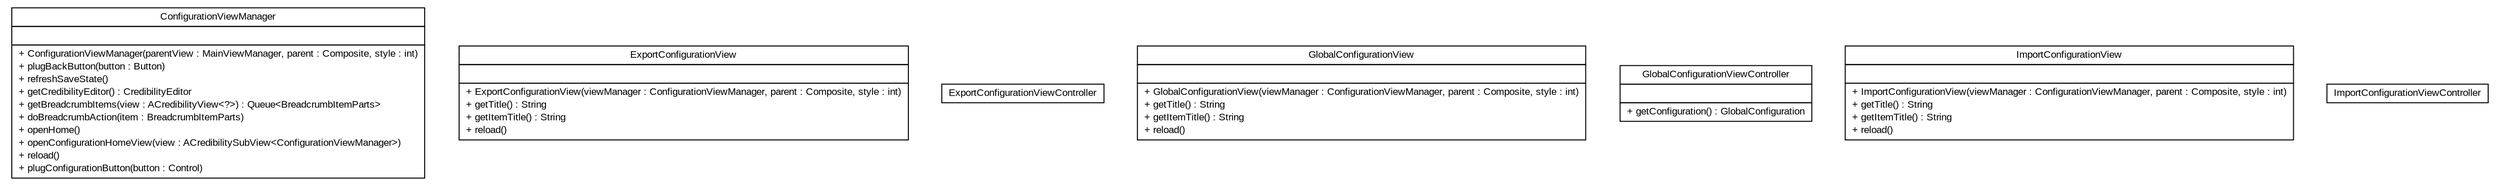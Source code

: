 #!/usr/local/bin/dot
#
# Class diagram 
# Generated by UMLGraph version R5_6-24-gf6e263 (http://www.umlgraph.org/)
#

digraph G {
	edge [fontname="arial",fontsize=10,labelfontname="arial",labelfontsize=10];
	node [fontname="arial",fontsize=10,shape=plaintext];
	nodesep=0.25;
	ranksep=0.5;
	// gov.sandia.cf.parts.ui.configuration.ConfigurationViewManager
	c20121 [label=<<table title="gov.sandia.cf.parts.ui.configuration.ConfigurationViewManager" border="0" cellborder="1" cellspacing="0" cellpadding="2" port="p" href="./ConfigurationViewManager.html">
		<tr><td><table border="0" cellspacing="0" cellpadding="1">
<tr><td align="center" balign="center"> ConfigurationViewManager </td></tr>
		</table></td></tr>
		<tr><td><table border="0" cellspacing="0" cellpadding="1">
<tr><td align="left" balign="left">  </td></tr>
		</table></td></tr>
		<tr><td><table border="0" cellspacing="0" cellpadding="1">
<tr><td align="left" balign="left"> + ConfigurationViewManager(parentView : MainViewManager, parent : Composite, style : int) </td></tr>
<tr><td align="left" balign="left"> + plugBackButton(button : Button) </td></tr>
<tr><td align="left" balign="left"> + refreshSaveState() </td></tr>
<tr><td align="left" balign="left"> + getCredibilityEditor() : CredibilityEditor </td></tr>
<tr><td align="left" balign="left"> + getBreadcrumbItems(view : ACredibilityView&lt;?&gt;) : Queue&lt;BreadcrumbItemParts&gt; </td></tr>
<tr><td align="left" balign="left"> + doBreadcrumbAction(item : BreadcrumbItemParts) </td></tr>
<tr><td align="left" balign="left"> + openHome() </td></tr>
<tr><td align="left" balign="left"> + openConfigurationHomeView(view : ACredibilitySubView&lt;ConfigurationViewManager&gt;) </td></tr>
<tr><td align="left" balign="left"> + reload() </td></tr>
<tr><td align="left" balign="left"> + plugConfigurationButton(button : Control) </td></tr>
		</table></td></tr>
		</table>>, URL="./ConfigurationViewManager.html", fontname="arial", fontcolor="black", fontsize=10.0];
	// gov.sandia.cf.parts.ui.configuration.ExportConfigurationView
	c20122 [label=<<table title="gov.sandia.cf.parts.ui.configuration.ExportConfigurationView" border="0" cellborder="1" cellspacing="0" cellpadding="2" port="p" href="./ExportConfigurationView.html">
		<tr><td><table border="0" cellspacing="0" cellpadding="1">
<tr><td align="center" balign="center"> ExportConfigurationView </td></tr>
		</table></td></tr>
		<tr><td><table border="0" cellspacing="0" cellpadding="1">
<tr><td align="left" balign="left">  </td></tr>
		</table></td></tr>
		<tr><td><table border="0" cellspacing="0" cellpadding="1">
<tr><td align="left" balign="left"> + ExportConfigurationView(viewManager : ConfigurationViewManager, parent : Composite, style : int) </td></tr>
<tr><td align="left" balign="left"> + getTitle() : String </td></tr>
<tr><td align="left" balign="left"> + getItemTitle() : String </td></tr>
<tr><td align="left" balign="left"> + reload() </td></tr>
		</table></td></tr>
		</table>>, URL="./ExportConfigurationView.html", fontname="arial", fontcolor="black", fontsize=10.0];
	// gov.sandia.cf.parts.ui.configuration.ExportConfigurationViewController
	c20123 [label=<<table title="gov.sandia.cf.parts.ui.configuration.ExportConfigurationViewController" border="0" cellborder="1" cellspacing="0" cellpadding="2" port="p" href="./ExportConfigurationViewController.html">
		<tr><td><table border="0" cellspacing="0" cellpadding="1">
<tr><td align="center" balign="center"> ExportConfigurationViewController </td></tr>
		</table></td></tr>
		</table>>, URL="./ExportConfigurationViewController.html", fontname="arial", fontcolor="black", fontsize=10.0];
	// gov.sandia.cf.parts.ui.configuration.GlobalConfigurationView
	c20124 [label=<<table title="gov.sandia.cf.parts.ui.configuration.GlobalConfigurationView" border="0" cellborder="1" cellspacing="0" cellpadding="2" port="p" href="./GlobalConfigurationView.html">
		<tr><td><table border="0" cellspacing="0" cellpadding="1">
<tr><td align="center" balign="center"> GlobalConfigurationView </td></tr>
		</table></td></tr>
		<tr><td><table border="0" cellspacing="0" cellpadding="1">
<tr><td align="left" balign="left">  </td></tr>
		</table></td></tr>
		<tr><td><table border="0" cellspacing="0" cellpadding="1">
<tr><td align="left" balign="left"> + GlobalConfigurationView(viewManager : ConfigurationViewManager, parent : Composite, style : int) </td></tr>
<tr><td align="left" balign="left"> + getTitle() : String </td></tr>
<tr><td align="left" balign="left"> + getItemTitle() : String </td></tr>
<tr><td align="left" balign="left"> + reload() </td></tr>
		</table></td></tr>
		</table>>, URL="./GlobalConfigurationView.html", fontname="arial", fontcolor="black", fontsize=10.0];
	// gov.sandia.cf.parts.ui.configuration.GlobalConfigurationViewController
	c20125 [label=<<table title="gov.sandia.cf.parts.ui.configuration.GlobalConfigurationViewController" border="0" cellborder="1" cellspacing="0" cellpadding="2" port="p" href="./GlobalConfigurationViewController.html">
		<tr><td><table border="0" cellspacing="0" cellpadding="1">
<tr><td align="center" balign="center"> GlobalConfigurationViewController </td></tr>
		</table></td></tr>
		<tr><td><table border="0" cellspacing="0" cellpadding="1">
<tr><td align="left" balign="left">  </td></tr>
		</table></td></tr>
		<tr><td><table border="0" cellspacing="0" cellpadding="1">
<tr><td align="left" balign="left"> + getConfiguration() : GlobalConfiguration </td></tr>
		</table></td></tr>
		</table>>, URL="./GlobalConfigurationViewController.html", fontname="arial", fontcolor="black", fontsize=10.0];
	// gov.sandia.cf.parts.ui.configuration.ImportConfigurationView
	c20126 [label=<<table title="gov.sandia.cf.parts.ui.configuration.ImportConfigurationView" border="0" cellborder="1" cellspacing="0" cellpadding="2" port="p" href="./ImportConfigurationView.html">
		<tr><td><table border="0" cellspacing="0" cellpadding="1">
<tr><td align="center" balign="center"> ImportConfigurationView </td></tr>
		</table></td></tr>
		<tr><td><table border="0" cellspacing="0" cellpadding="1">
<tr><td align="left" balign="left">  </td></tr>
		</table></td></tr>
		<tr><td><table border="0" cellspacing="0" cellpadding="1">
<tr><td align="left" balign="left"> + ImportConfigurationView(viewManager : ConfigurationViewManager, parent : Composite, style : int) </td></tr>
<tr><td align="left" balign="left"> + getTitle() : String </td></tr>
<tr><td align="left" balign="left"> + getItemTitle() : String </td></tr>
<tr><td align="left" balign="left"> + reload() </td></tr>
		</table></td></tr>
		</table>>, URL="./ImportConfigurationView.html", fontname="arial", fontcolor="black", fontsize=10.0];
	// gov.sandia.cf.parts.ui.configuration.ImportConfigurationViewController
	c20127 [label=<<table title="gov.sandia.cf.parts.ui.configuration.ImportConfigurationViewController" border="0" cellborder="1" cellspacing="0" cellpadding="2" port="p" href="./ImportConfigurationViewController.html">
		<tr><td><table border="0" cellspacing="0" cellpadding="1">
<tr><td align="center" balign="center"> ImportConfigurationViewController </td></tr>
		</table></td></tr>
		</table>>, URL="./ImportConfigurationViewController.html", fontname="arial", fontcolor="black", fontsize=10.0];
}

